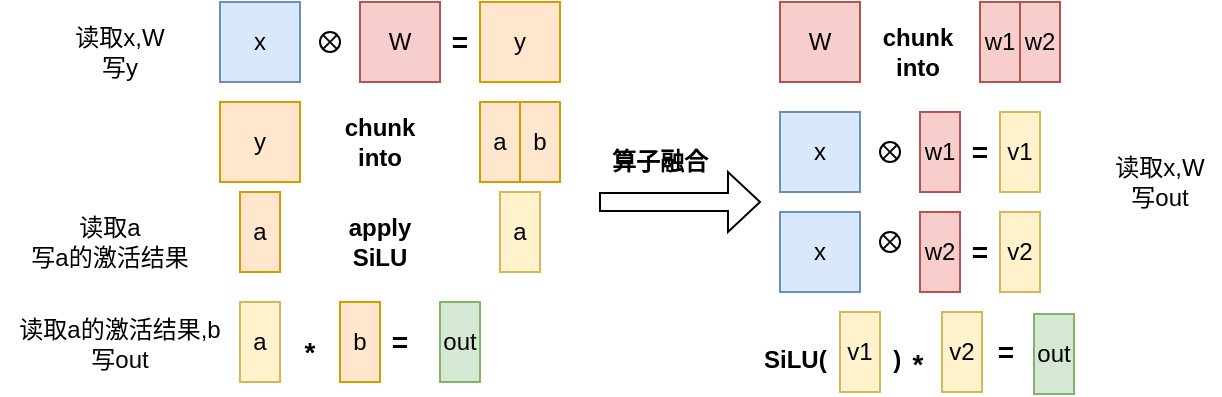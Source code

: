 <mxfile version="27.1.1">
  <diagram name="第 1 页" id="mA3J9KdcY4U7r3eX0lB-">
    <mxGraphModel dx="1042" dy="527" grid="1" gridSize="10" guides="1" tooltips="1" connect="1" arrows="1" fold="1" page="1" pageScale="1" pageWidth="827" pageHeight="1169" math="0" shadow="0">
      <root>
        <mxCell id="0" />
        <mxCell id="1" parent="0" />
        <mxCell id="rH2-k-86D0QUAoatwzZ6-1" value="x" style="rounded=0;whiteSpace=wrap;html=1;fillColor=#dae8fc;strokeColor=#6c8ebf;" parent="1" vertex="1">
          <mxGeometry x="230" y="170" width="40" height="40" as="geometry" />
        </mxCell>
        <mxCell id="rH2-k-86D0QUAoatwzZ6-3" value="W" style="rounded=0;whiteSpace=wrap;html=1;fillColor=#f8cecc;strokeColor=#b85450;" parent="1" vertex="1">
          <mxGeometry x="300" y="170" width="40" height="40" as="geometry" />
        </mxCell>
        <mxCell id="rH2-k-86D0QUAoatwzZ6-5" value="y" style="rounded=0;whiteSpace=wrap;html=1;fillColor=#ffe6cc;strokeColor=#d79b00;" parent="1" vertex="1">
          <mxGeometry x="360" y="170" width="40" height="40" as="geometry" />
        </mxCell>
        <mxCell id="rH2-k-86D0QUAoatwzZ6-6" value="" style="shape=sumEllipse;perimeter=ellipsePerimeter;whiteSpace=wrap;html=1;backgroundOutline=1;" parent="1" vertex="1">
          <mxGeometry x="280" y="185" width="10" height="10" as="geometry" />
        </mxCell>
        <mxCell id="rH2-k-86D0QUAoatwzZ6-7" value="&lt;b&gt;&lt;font style=&quot;font-size: 14px;&quot;&gt;=&lt;/font&gt;&lt;/b&gt;" style="text;html=1;align=center;verticalAlign=middle;whiteSpace=wrap;rounded=0;" parent="1" vertex="1">
          <mxGeometry x="320" y="175" width="60" height="30" as="geometry" />
        </mxCell>
        <mxCell id="rH2-k-86D0QUAoatwzZ6-8" value="y" style="rounded=0;whiteSpace=wrap;html=1;fillColor=#ffe6cc;strokeColor=#d79b00;" parent="1" vertex="1">
          <mxGeometry x="230" y="220" width="40" height="40" as="geometry" />
        </mxCell>
        <mxCell id="rH2-k-86D0QUAoatwzZ6-9" value="&lt;b&gt;chunk into&lt;/b&gt;" style="text;html=1;align=center;verticalAlign=middle;whiteSpace=wrap;rounded=0;" parent="1" vertex="1">
          <mxGeometry x="280" y="225" width="60" height="30" as="geometry" />
        </mxCell>
        <mxCell id="rH2-k-86D0QUAoatwzZ6-11" value="a" style="rounded=0;whiteSpace=wrap;html=1;fillColor=#ffe6cc;strokeColor=#d79b00;" parent="1" vertex="1">
          <mxGeometry x="240" y="265" width="20" height="40" as="geometry" />
        </mxCell>
        <mxCell id="rH2-k-86D0QUAoatwzZ6-12" value="b" style="rounded=0;whiteSpace=wrap;html=1;fillColor=#ffe6cc;strokeColor=#d79b00;" parent="1" vertex="1">
          <mxGeometry x="380" y="220" width="20" height="40" as="geometry" />
        </mxCell>
        <mxCell id="rH2-k-86D0QUAoatwzZ6-13" value="&lt;b&gt;apply &lt;/b&gt;&lt;b&gt;SiLU&lt;/b&gt;" style="text;html=1;align=center;verticalAlign=middle;whiteSpace=wrap;rounded=0;" parent="1" vertex="1">
          <mxGeometry x="280" y="275" width="60" height="30" as="geometry" />
        </mxCell>
        <mxCell id="rH2-k-86D0QUAoatwzZ6-14" value="a" style="rounded=0;whiteSpace=wrap;html=1;fillColor=#ffe6cc;strokeColor=#d79b00;" parent="1" vertex="1">
          <mxGeometry x="360" y="220" width="20" height="40" as="geometry" />
        </mxCell>
        <mxCell id="rH2-k-86D0QUAoatwzZ6-15" value="a" style="rounded=0;whiteSpace=wrap;html=1;fillColor=#fff2cc;strokeColor=#d6b656;" parent="1" vertex="1">
          <mxGeometry x="370" y="265" width="20" height="40" as="geometry" />
        </mxCell>
        <mxCell id="rH2-k-86D0QUAoatwzZ6-17" value="a" style="rounded=0;whiteSpace=wrap;html=1;fillColor=#fff2cc;strokeColor=#d6b656;" parent="1" vertex="1">
          <mxGeometry x="240" y="320" width="20" height="40" as="geometry" />
        </mxCell>
        <mxCell id="rH2-k-86D0QUAoatwzZ6-18" value="b" style="rounded=0;whiteSpace=wrap;html=1;fillColor=#ffe6cc;strokeColor=#d79b00;" parent="1" vertex="1">
          <mxGeometry x="290" y="320" width="20" height="40" as="geometry" />
        </mxCell>
        <mxCell id="rH2-k-86D0QUAoatwzZ6-19" value="&lt;b&gt;&lt;font style=&quot;font-size: 14px;&quot;&gt;*&lt;/font&gt;&lt;/b&gt;" style="text;html=1;align=center;verticalAlign=middle;whiteSpace=wrap;rounded=0;" parent="1" vertex="1">
          <mxGeometry x="260" y="330" width="30" height="30" as="geometry" />
        </mxCell>
        <mxCell id="rH2-k-86D0QUAoatwzZ6-20" value="&lt;b&gt;&lt;font style=&quot;font-size: 14px;&quot;&gt;=&lt;/font&gt;&lt;/b&gt;" style="text;html=1;align=center;verticalAlign=middle;whiteSpace=wrap;rounded=0;" parent="1" vertex="1">
          <mxGeometry x="290" y="325" width="60" height="30" as="geometry" />
        </mxCell>
        <mxCell id="rH2-k-86D0QUAoatwzZ6-21" value="out" style="rounded=0;whiteSpace=wrap;html=1;fillColor=#d5e8d4;strokeColor=#82b366;" parent="1" vertex="1">
          <mxGeometry x="340" y="320" width="20" height="40" as="geometry" />
        </mxCell>
        <mxCell id="rH2-k-86D0QUAoatwzZ6-24" value="W" style="rounded=0;whiteSpace=wrap;html=1;fillColor=#f8cecc;strokeColor=#b85450;" parent="1" vertex="1">
          <mxGeometry x="510" y="170" width="40" height="40" as="geometry" />
        </mxCell>
        <mxCell id="rH2-k-86D0QUAoatwzZ6-26" value="w2" style="rounded=0;whiteSpace=wrap;html=1;fillColor=#f8cecc;strokeColor=#b85450;" parent="1" vertex="1">
          <mxGeometry x="630" y="170" width="20" height="40" as="geometry" />
        </mxCell>
        <mxCell id="rH2-k-86D0QUAoatwzZ6-27" value="w1" style="rounded=0;whiteSpace=wrap;html=1;fillColor=#f8cecc;strokeColor=#b85450;" parent="1" vertex="1">
          <mxGeometry x="580" y="225" width="20" height="40" as="geometry" />
        </mxCell>
        <mxCell id="rH2-k-86D0QUAoatwzZ6-28" value="x" style="rounded=0;whiteSpace=wrap;html=1;fillColor=#dae8fc;strokeColor=#6c8ebf;" parent="1" vertex="1">
          <mxGeometry x="510" y="225" width="40" height="40" as="geometry" />
        </mxCell>
        <mxCell id="rH2-k-86D0QUAoatwzZ6-29" value="v1" style="rounded=0;whiteSpace=wrap;html=1;fillColor=#fff2cc;strokeColor=#d6b656;" parent="1" vertex="1">
          <mxGeometry x="620" y="225" width="20" height="40" as="geometry" />
        </mxCell>
        <mxCell id="rH2-k-86D0QUAoatwzZ6-30" value="x" style="rounded=0;whiteSpace=wrap;html=1;fillColor=#dae8fc;strokeColor=#6c8ebf;" parent="1" vertex="1">
          <mxGeometry x="510" y="275" width="40" height="40" as="geometry" />
        </mxCell>
        <mxCell id="rH2-k-86D0QUAoatwzZ6-31" value="w2" style="rounded=0;whiteSpace=wrap;html=1;fillColor=#f8cecc;strokeColor=#b85450;" parent="1" vertex="1">
          <mxGeometry x="580" y="275" width="20" height="40" as="geometry" />
        </mxCell>
        <mxCell id="rH2-k-86D0QUAoatwzZ6-32" value="w1" style="rounded=0;whiteSpace=wrap;html=1;fillColor=#f8cecc;strokeColor=#b85450;" parent="1" vertex="1">
          <mxGeometry x="610" y="170" width="20" height="40" as="geometry" />
        </mxCell>
        <mxCell id="rH2-k-86D0QUAoatwzZ6-33" value="v2" style="rounded=0;whiteSpace=wrap;html=1;fillColor=#fff2cc;strokeColor=#d6b656;" parent="1" vertex="1">
          <mxGeometry x="620" y="275" width="20" height="40" as="geometry" />
        </mxCell>
        <mxCell id="rH2-k-86D0QUAoatwzZ6-34" value="v1" style="rounded=0;whiteSpace=wrap;html=1;fillColor=#fff2cc;strokeColor=#d6b656;" parent="1" vertex="1">
          <mxGeometry x="540" y="325" width="20" height="40" as="geometry" />
        </mxCell>
        <mxCell id="rH2-k-86D0QUAoatwzZ6-35" value="&lt;b&gt;SiLU(&amp;nbsp;&amp;nbsp;&amp;nbsp; &amp;nbsp; &amp;nbsp; &amp;nbsp; )&lt;/b&gt;" style="text;whiteSpace=wrap;html=1;" parent="1" vertex="1">
          <mxGeometry x="500" y="335" width="80" height="20" as="geometry" />
        </mxCell>
        <mxCell id="rH2-k-86D0QUAoatwzZ6-36" value="v2" style="rounded=0;whiteSpace=wrap;html=1;fillColor=#fff2cc;strokeColor=#d6b656;" parent="1" vertex="1">
          <mxGeometry x="591" y="325" width="20" height="40" as="geometry" />
        </mxCell>
        <mxCell id="rH2-k-86D0QUAoatwzZ6-37" value="&lt;b&gt;&lt;font style=&quot;font-size: 14px;&quot;&gt;*&lt;/font&gt;&lt;/b&gt;" style="text;html=1;align=center;verticalAlign=middle;whiteSpace=wrap;rounded=0;" parent="1" vertex="1">
          <mxGeometry x="564" y="336" width="30" height="30" as="geometry" />
        </mxCell>
        <mxCell id="rH2-k-86D0QUAoatwzZ6-38" value="out" style="rounded=0;whiteSpace=wrap;html=1;fillColor=#d5e8d4;strokeColor=#82b366;" parent="1" vertex="1">
          <mxGeometry x="637" y="326" width="20" height="40" as="geometry" />
        </mxCell>
        <mxCell id="rH2-k-86D0QUAoatwzZ6-39" value="&lt;b&gt;&lt;font style=&quot;font-size: 14px;&quot;&gt;=&lt;/font&gt;&lt;/b&gt;" style="text;html=1;align=center;verticalAlign=middle;whiteSpace=wrap;rounded=0;" parent="1" vertex="1">
          <mxGeometry x="593" y="330" width="60" height="30" as="geometry" />
        </mxCell>
        <mxCell id="rH2-k-86D0QUAoatwzZ6-40" value="&lt;b&gt;chunk into&lt;/b&gt;" style="text;html=1;align=center;verticalAlign=middle;whiteSpace=wrap;rounded=0;" parent="1" vertex="1">
          <mxGeometry x="549" y="180" width="60" height="30" as="geometry" />
        </mxCell>
        <mxCell id="rH2-k-86D0QUAoatwzZ6-41" value="" style="shape=singleArrow;whiteSpace=wrap;html=1;" parent="1" vertex="1">
          <mxGeometry x="420" y="255" width="80" height="30" as="geometry" />
        </mxCell>
        <mxCell id="rH2-k-86D0QUAoatwzZ6-42" value="&lt;b&gt;算子融合&lt;/b&gt;" style="text;html=1;align=center;verticalAlign=middle;whiteSpace=wrap;rounded=0;" parent="1" vertex="1">
          <mxGeometry x="420" y="235" width="60" height="30" as="geometry" />
        </mxCell>
        <mxCell id="rH2-k-86D0QUAoatwzZ6-43" value="" style="shape=sumEllipse;perimeter=ellipsePerimeter;whiteSpace=wrap;html=1;backgroundOutline=1;" parent="1" vertex="1">
          <mxGeometry x="560" y="240" width="10" height="10" as="geometry" />
        </mxCell>
        <mxCell id="rH2-k-86D0QUAoatwzZ6-44" value="" style="shape=sumEllipse;perimeter=ellipsePerimeter;whiteSpace=wrap;html=1;backgroundOutline=1;" parent="1" vertex="1">
          <mxGeometry x="560" y="285" width="10" height="10" as="geometry" />
        </mxCell>
        <mxCell id="rH2-k-86D0QUAoatwzZ6-45" value="&lt;b&gt;&lt;font style=&quot;font-size: 14px;&quot;&gt;=&lt;/font&gt;&lt;/b&gt;" style="text;html=1;align=center;verticalAlign=middle;whiteSpace=wrap;rounded=0;" parent="1" vertex="1">
          <mxGeometry x="580" y="230" width="60" height="30" as="geometry" />
        </mxCell>
        <mxCell id="rH2-k-86D0QUAoatwzZ6-46" value="&lt;b&gt;&lt;font style=&quot;font-size: 14px;&quot;&gt;=&lt;/font&gt;&lt;/b&gt;" style="text;html=1;align=center;verticalAlign=middle;whiteSpace=wrap;rounded=0;" parent="1" vertex="1">
          <mxGeometry x="580" y="280" width="60" height="30" as="geometry" />
        </mxCell>
        <mxCell id="rH2-k-86D0QUAoatwzZ6-47" value="&lt;div&gt;&lt;span style=&quot;font-style: normal;&quot;&gt;读取x,W&lt;/span&gt;&lt;/div&gt;&lt;div&gt;&lt;span style=&quot;font-style: normal;&quot;&gt;写y&lt;/span&gt;&lt;/div&gt;" style="text;html=1;align=center;verticalAlign=middle;whiteSpace=wrap;rounded=0;fontStyle=2" parent="1" vertex="1">
          <mxGeometry x="150" y="180" width="60" height="30" as="geometry" />
        </mxCell>
        <mxCell id="rH2-k-86D0QUAoatwzZ6-49" value="&lt;div&gt;读取a&lt;/div&gt;&lt;div&gt;写a的激活结果&lt;/div&gt;" style="text;html=1;align=center;verticalAlign=middle;whiteSpace=wrap;rounded=0;" parent="1" vertex="1">
          <mxGeometry x="130" y="275" width="90" height="30" as="geometry" />
        </mxCell>
        <mxCell id="rH2-k-86D0QUAoatwzZ6-50" value="&lt;div&gt;读取a的激活结果,b&lt;/div&gt;&lt;div&gt;写out&lt;/div&gt;" style="text;html=1;align=center;verticalAlign=middle;whiteSpace=wrap;rounded=0;" parent="1" vertex="1">
          <mxGeometry x="120" y="326" width="120" height="30" as="geometry" />
        </mxCell>
        <mxCell id="rH2-k-86D0QUAoatwzZ6-51" value="&lt;div&gt;读取x,W&lt;/div&gt;&lt;div&gt;写out&lt;/div&gt;" style="text;html=1;align=center;verticalAlign=middle;whiteSpace=wrap;rounded=0;" parent="1" vertex="1">
          <mxGeometry x="670" y="245" width="60" height="30" as="geometry" />
        </mxCell>
      </root>
    </mxGraphModel>
  </diagram>
</mxfile>
